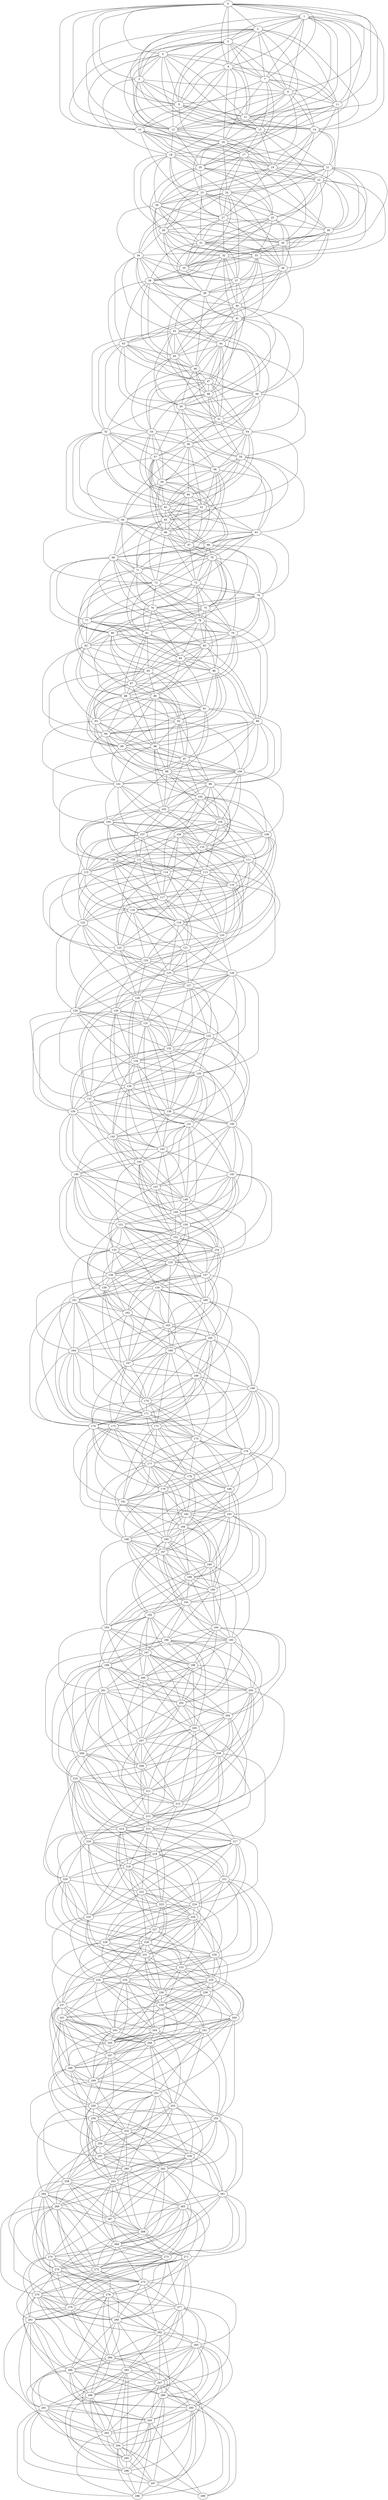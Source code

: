 graph grafoBarabasi_300_13  {
0;
1;
2;
3;
4;
5;
6;
7;
8;
9;
10;
11;
12;
13;
14;
15;
16;
17;
18;
19;
20;
21;
22;
23;
24;
25;
26;
27;
28;
29;
30;
31;
32;
33;
34;
35;
36;
37;
38;
39;
40;
41;
42;
43;
44;
45;
46;
47;
48;
49;
50;
51;
52;
53;
54;
55;
56;
57;
58;
59;
60;
61;
62;
63;
64;
65;
66;
67;
68;
69;
70;
71;
72;
73;
74;
75;
76;
77;
78;
79;
80;
81;
82;
83;
84;
85;
86;
87;
88;
89;
90;
91;
92;
93;
94;
95;
96;
97;
98;
99;
100;
101;
102;
103;
104;
105;
106;
107;
108;
109;
110;
111;
112;
113;
114;
115;
116;
117;
118;
119;
120;
121;
122;
123;
124;
125;
126;
127;
128;
129;
130;
131;
132;
133;
134;
135;
136;
137;
138;
139;
140;
141;
142;
143;
144;
145;
146;
147;
148;
149;
150;
151;
152;
153;
154;
155;
156;
157;
158;
159;
160;
161;
162;
163;
164;
165;
166;
167;
168;
169;
170;
171;
172;
173;
174;
175;
176;
177;
178;
179;
180;
181;
182;
183;
184;
185;
186;
187;
188;
189;
190;
191;
192;
193;
194;
195;
196;
197;
198;
199;
200;
201;
202;
203;
204;
205;
206;
207;
208;
209;
210;
211;
212;
213;
214;
215;
216;
217;
218;
219;
220;
221;
222;
223;
224;
225;
226;
227;
228;
229;
230;
231;
232;
233;
234;
235;
236;
237;
238;
239;
240;
241;
242;
243;
244;
245;
246;
247;
248;
249;
250;
251;
252;
253;
254;
255;
256;
257;
258;
259;
260;
261;
262;
263;
264;
265;
266;
267;
268;
269;
270;
271;
272;
273;
274;
275;
276;
277;
278;
279;
280;
281;
282;
283;
284;
285;
286;
287;
288;
289;
290;
291;
292;
293;
294;
295;
296;
297;
298;
299;
0 -- 1;
0 -- 2;
0 -- 3;
0 -- 4;
0 -- 5;
0 -- 6;
0 -- 7;
0 -- 8;
0 -- 9;
0 -- 10;
0 -- 11;
0 -- 12;
0 -- 13;
1 -- 2;
1 -- 3;
1 -- 5;
1 -- 6;
1 -- 7;
1 -- 8;
1 -- 9;
1 -- 11;
1 -- 12;
1 -- 13;
1 -- 14;
1 -- 15;
2 -- 3;
2 -- 4;
2 -- 5;
2 -- 6;
2 -- 7;
2 -- 8;
2 -- 9;
2 -- 11;
2 -- 12;
2 -- 13;
2 -- 14;
3 -- 4;
3 -- 5;
3 -- 6;
3 -- 7;
3 -- 8;
3 -- 9;
3 -- 10;
3 -- 11;
3 -- 12;
3 -- 13;
4 -- 5;
4 -- 6;
4 -- 7;
4 -- 9;
4 -- 10;
4 -- 12;
4 -- 13;
4 -- 14;
4 -- 15;
4 -- 16;
5 -- 8;
5 -- 9;
5 -- 12;
5 -- 13;
5 -- 14;
5 -- 15;
5 -- 17;
5 -- 18;
6 -- 7;
6 -- 9;
6 -- 10;
6 -- 11;
6 -- 12;
6 -- 13;
6 -- 15;
6 -- 16;
7 -- 8;
7 -- 10;
7 -- 11;
7 -- 14;
7 -- 15;
7 -- 16;
7 -- 17;
8 -- 9;
8 -- 11;
8 -- 12;
8 -- 13;
8 -- 14;
8 -- 16;
8 -- 17;
9 -- 10;
9 -- 12;
9 -- 14;
9 -- 15;
9 -- 17;
10 -- 16;
10 -- 18;
10 -- 19;
10 -- 20;
10 -- 21;
10 -- 22;
10 -- 23;
11 -- 15;
11 -- 16;
11 -- 18;
11 -- 19;
11 -- 20;
11 -- 21;
12 -- 13;
12 -- 14;
12 -- 15;
12 -- 18;
13 -- 16;
13 -- 18;
13 -- 19;
13 -- 20;
14 -- 19;
14 -- 21;
14 -- 22;
14 -- 23;
14 -- 24;
15 -- 17;
15 -- 19;
15 -- 20;
15 -- 21;
15 -- 22;
16 -- 17;
16 -- 19;
16 -- 20;
16 -- 21;
16 -- 23;
16 -- 24;
17 -- 19;
17 -- 20;
17 -- 24;
17 -- 25;
17 -- 26;
17 -- 27;
17 -- 28;
18 -- 20;
18 -- 21;
18 -- 23;
18 -- 24;
18 -- 26;
18 -- 27;
18 -- 29;
18 -- 30;
19 -- 22;
19 -- 26;
19 -- 27;
19 -- 28;
19 -- 29;
19 -- 30;
20 -- 22;
20 -- 23;
20 -- 25;
20 -- 26;
20 -- 28;
20 -- 29;
21 -- 22;
21 -- 23;
21 -- 25;
21 -- 27;
21 -- 28;
21 -- 30;
21 -- 31;
22 -- 24;
22 -- 25;
22 -- 28;
22 -- 30;
22 -- 31;
22 -- 32;
22 -- 33;
23 -- 25;
23 -- 26;
23 -- 27;
23 -- 28;
23 -- 29;
23 -- 30;
23 -- 31;
24 -- 25;
24 -- 26;
24 -- 27;
24 -- 29;
24 -- 34;
24 -- 35;
24 -- 36;
24 -- 37;
25 -- 29;
25 -- 30;
25 -- 31;
25 -- 32;
25 -- 33;
25 -- 35;
25 -- 36;
26 -- 27;
26 -- 30;
26 -- 31;
26 -- 32;
26 -- 33;
26 -- 34;
26 -- 35;
27 -- 28;
27 -- 31;
27 -- 32;
27 -- 34;
27 -- 35;
27 -- 36;
28 -- 30;
28 -- 32;
28 -- 34;
28 -- 35;
28 -- 36;
28 -- 37;
29 -- 30;
29 -- 31;
29 -- 32;
29 -- 33;
29 -- 34;
29 -- 35;
29 -- 37;
30 -- 33;
30 -- 36;
30 -- 38;
30 -- 39;
31 -- 33;
31 -- 35;
31 -- 36;
31 -- 37;
31 -- 38;
31 -- 39;
32 -- 35;
32 -- 36;
32 -- 37;
32 -- 38;
32 -- 39;
32 -- 40;
32 -- 41;
33 -- 35;
33 -- 36;
33 -- 37;
33 -- 38;
33 -- 39;
33 -- 40;
33 -- 41;
34 -- 35;
34 -- 37;
34 -- 38;
34 -- 39;
34 -- 40;
34 -- 42;
34 -- 43;
34 -- 44;
35 -- 37;
35 -- 38;
35 -- 39;
36 -- 37;
36 -- 40;
36 -- 41;
36 -- 42;
36 -- 43;
37 -- 39;
37 -- 40;
37 -- 44;
37 -- 45;
38 -- 39;
38 -- 41;
38 -- 43;
38 -- 44;
38 -- 45;
38 -- 46;
38 -- 47;
39 -- 40;
39 -- 41;
39 -- 42;
39 -- 45;
39 -- 46;
40 -- 41;
40 -- 43;
40 -- 45;
40 -- 46;
40 -- 47;
40 -- 48;
40 -- 49;
41 -- 42;
41 -- 44;
41 -- 45;
41 -- 47;
41 -- 48;
41 -- 49;
41 -- 50;
42 -- 43;
42 -- 44;
42 -- 45;
42 -- 46;
42 -- 48;
42 -- 49;
42 -- 50;
42 -- 51;
42 -- 52;
43 -- 45;
43 -- 46;
43 -- 47;
43 -- 49;
43 -- 50;
43 -- 51;
43 -- 52;
43 -- 53;
44 -- 45;
44 -- 46;
44 -- 47;
44 -- 48;
44 -- 49;
44 -- 51;
44 -- 53;
44 -- 54;
45 -- 46;
45 -- 48;
45 -- 50;
45 -- 51;
45 -- 53;
46 -- 47;
46 -- 48;
46 -- 49;
46 -- 50;
46 -- 51;
46 -- 52;
47 -- 48;
47 -- 49;
47 -- 50;
47 -- 51;
47 -- 53;
47 -- 54;
47 -- 55;
48 -- 50;
48 -- 51;
48 -- 52;
48 -- 53;
48 -- 54;
48 -- 55;
49 -- 50;
49 -- 51;
49 -- 53;
49 -- 54;
49 -- 55;
49 -- 56;
50 -- 51;
50 -- 54;
50 -- 55;
50 -- 56;
50 -- 57;
51 -- 54;
51 -- 55;
51 -- 56;
51 -- 57;
52 -- 56;
52 -- 57;
52 -- 58;
52 -- 59;
52 -- 60;
52 -- 61;
52 -- 62;
52 -- 63;
52 -- 64;
53 -- 56;
53 -- 57;
53 -- 58;
53 -- 59;
53 -- 60;
53 -- 61;
53 -- 62;
54 -- 55;
54 -- 56;
54 -- 58;
54 -- 59;
54 -- 60;
54 -- 61;
54 -- 62;
55 -- 58;
55 -- 60;
55 -- 61;
55 -- 62;
55 -- 63;
55 -- 64;
55 -- 65;
56 -- 57;
56 -- 58;
56 -- 59;
56 -- 60;
56 -- 61;
56 -- 63;
56 -- 64;
57 -- 58;
57 -- 59;
57 -- 60;
57 -- 61;
57 -- 62;
57 -- 64;
57 -- 65;
57 -- 66;
58 -- 59;
58 -- 61;
58 -- 62;
58 -- 63;
58 -- 65;
58 -- 66;
58 -- 67;
59 -- 60;
59 -- 62;
59 -- 64;
59 -- 65;
59 -- 66;
59 -- 67;
59 -- 68;
60 -- 61;
60 -- 62;
60 -- 63;
60 -- 65;
60 -- 66;
60 -- 67;
61 -- 64;
61 -- 65;
61 -- 66;
61 -- 67;
61 -- 68;
62 -- 63;
62 -- 64;
62 -- 65;
62 -- 67;
62 -- 68;
63 -- 68;
63 -- 69;
63 -- 70;
63 -- 71;
63 -- 72;
63 -- 73;
63 -- 74;
64 -- 66;
64 -- 67;
64 -- 69;
64 -- 70;
64 -- 71;
64 -- 72;
65 -- 66;
65 -- 67;
65 -- 68;
65 -- 69;
65 -- 71;
65 -- 72;
66 -- 67;
66 -- 68;
66 -- 69;
66 -- 70;
66 -- 72;
66 -- 73;
67 -- 70;
67 -- 71;
67 -- 73;
67 -- 74;
67 -- 75;
68 -- 69;
68 -- 70;
68 -- 71;
68 -- 72;
68 -- 73;
68 -- 74;
68 -- 75;
69 -- 71;
69 -- 73;
69 -- 75;
69 -- 76;
69 -- 77;
69 -- 78;
69 -- 79;
69 -- 80;
70 -- 71;
70 -- 73;
70 -- 74;
70 -- 75;
70 -- 76;
70 -- 77;
70 -- 78;
70 -- 79;
71 -- 72;
71 -- 76;
71 -- 77;
71 -- 78;
71 -- 80;
71 -- 81;
72 -- 74;
72 -- 75;
72 -- 76;
72 -- 78;
72 -- 80;
72 -- 81;
72 -- 82;
73 -- 74;
73 -- 75;
73 -- 76;
73 -- 77;
73 -- 78;
73 -- 79;
73 -- 81;
74 -- 75;
74 -- 76;
74 -- 79;
74 -- 80;
74 -- 82;
74 -- 83;
74 -- 84;
75 -- 78;
75 -- 79;
75 -- 80;
75 -- 81;
75 -- 82;
75 -- 83;
76 -- 77;
76 -- 79;
76 -- 80;
76 -- 81;
76 -- 82;
76 -- 83;
76 -- 84;
77 -- 79;
77 -- 81;
77 -- 82;
77 -- 83;
77 -- 84;
77 -- 85;
77 -- 86;
77 -- 87;
78 -- 81;
78 -- 83;
78 -- 84;
78 -- 86;
78 -- 87;
78 -- 88;
78 -- 89;
79 -- 83;
79 -- 85;
79 -- 86;
79 -- 87;
79 -- 88;
79 -- 89;
80 -- 82;
80 -- 83;
80 -- 84;
80 -- 85;
80 -- 86;
80 -- 87;
80 -- 88;
81 -- 82;
81 -- 84;
81 -- 85;
81 -- 86;
81 -- 87;
81 -- 88;
82 -- 88;
82 -- 90;
82 -- 91;
82 -- 92;
82 -- 93;
82 -- 94;
83 -- 84;
83 -- 85;
83 -- 86;
83 -- 87;
83 -- 89;
83 -- 90;
84 -- 85;
84 -- 86;
84 -- 88;
84 -- 89;
84 -- 90;
84 -- 91;
85 -- 87;
85 -- 90;
85 -- 91;
85 -- 92;
85 -- 93;
85 -- 94;
85 -- 95;
86 -- 89;
86 -- 91;
86 -- 92;
86 -- 93;
86 -- 94;
86 -- 95;
87 -- 88;
87 -- 90;
87 -- 92;
87 -- 93;
87 -- 95;
87 -- 96;
88 -- 91;
88 -- 92;
88 -- 93;
88 -- 94;
88 -- 95;
88 -- 96;
89 -- 94;
89 -- 95;
89 -- 96;
89 -- 97;
89 -- 98;
89 -- 99;
89 -- 100;
89 -- 101;
90 -- 91;
90 -- 92;
90 -- 93;
90 -- 94;
90 -- 95;
90 -- 96;
90 -- 97;
90 -- 98;
91 -- 92;
91 -- 93;
91 -- 95;
91 -- 97;
91 -- 98;
91 -- 99;
91 -- 100;
92 -- 94;
92 -- 96;
92 -- 97;
92 -- 98;
92 -- 99;
92 -- 100;
93 -- 94;
93 -- 95;
93 -- 96;
93 -- 97;
93 -- 98;
93 -- 101;
94 -- 95;
94 -- 99;
94 -- 100;
94 -- 101;
94 -- 102;
95 -- 97;
95 -- 98;
95 -- 100;
95 -- 101;
96 -- 97;
96 -- 98;
96 -- 100;
96 -- 101;
96 -- 102;
96 -- 103;
96 -- 104;
97 -- 98;
97 -- 99;
97 -- 100;
97 -- 101;
97 -- 102;
97 -- 103;
98 -- 99;
98 -- 102;
98 -- 103;
98 -- 104;
98 -- 105;
99 -- 102;
99 -- 104;
99 -- 105;
99 -- 106;
99 -- 107;
99 -- 108;
99 -- 109;
100 -- 101;
100 -- 103;
100 -- 105;
100 -- 106;
100 -- 107;
100 -- 109;
101 -- 103;
101 -- 104;
101 -- 105;
101 -- 106;
101 -- 107;
101 -- 108;
102 -- 103;
102 -- 105;
102 -- 106;
102 -- 107;
102 -- 109;
102 -- 110;
102 -- 111;
102 -- 112;
103 -- 104;
103 -- 107;
103 -- 108;
103 -- 109;
103 -- 110;
103 -- 111;
103 -- 112;
104 -- 107;
104 -- 108;
104 -- 109;
104 -- 110;
104 -- 112;
104 -- 113;
104 -- 114;
104 -- 115;
105 -- 106;
105 -- 109;
105 -- 110;
105 -- 111;
105 -- 113;
105 -- 114;
105 -- 115;
105 -- 116;
106 -- 108;
106 -- 110;
106 -- 111;
106 -- 112;
106 -- 113;
106 -- 114;
106 -- 116;
106 -- 117;
107 -- 108;
107 -- 110;
107 -- 112;
107 -- 115;
107 -- 116;
107 -- 117;
107 -- 118;
108 -- 113;
108 -- 114;
108 -- 115;
108 -- 116;
108 -- 117;
108 -- 118;
108 -- 119;
109 -- 110;
109 -- 111;
109 -- 113;
109 -- 115;
109 -- 117;
109 -- 118;
109 -- 119;
110 -- 111;
110 -- 114;
110 -- 115;
110 -- 118;
110 -- 119;
110 -- 120;
111 -- 113;
111 -- 114;
111 -- 116;
111 -- 118;
111 -- 119;
111 -- 120;
111 -- 121;
112 -- 113;
112 -- 114;
112 -- 115;
112 -- 116;
112 -- 119;
112 -- 120;
112 -- 121;
112 -- 122;
113 -- 116;
113 -- 120;
113 -- 122;
113 -- 123;
113 -- 124;
113 -- 125;
114 -- 117;
114 -- 120;
114 -- 121;
114 -- 122;
114 -- 123;
114 -- 124;
115 -- 117;
115 -- 118;
115 -- 119;
115 -- 121;
115 -- 122;
115 -- 123;
116 -- 117;
116 -- 120;
116 -- 122;
116 -- 124;
116 -- 125;
116 -- 126;
117 -- 118;
117 -- 119;
117 -- 120;
117 -- 121;
117 -- 122;
117 -- 123;
118 -- 119;
118 -- 121;
118 -- 122;
118 -- 123;
118 -- 124;
118 -- 125;
119 -- 120;
119 -- 123;
119 -- 124;
119 -- 125;
119 -- 126;
120 -- 121;
120 -- 123;
120 -- 125;
120 -- 126;
120 -- 127;
121 -- 124;
121 -- 125;
121 -- 126;
121 -- 127;
121 -- 128;
121 -- 129;
122 -- 123;
122 -- 124;
122 -- 127;
122 -- 128;
122 -- 129;
122 -- 130;
123 -- 124;
123 -- 125;
123 -- 127;
123 -- 128;
123 -- 129;
124 -- 125;
124 -- 126;
124 -- 128;
124 -- 129;
124 -- 130;
125 -- 127;
125 -- 129;
125 -- 130;
125 -- 131;
125 -- 132;
126 -- 127;
126 -- 128;
126 -- 129;
126 -- 131;
126 -- 132;
126 -- 133;
126 -- 134;
126 -- 135;
127 -- 128;
127 -- 130;
127 -- 132;
127 -- 133;
127 -- 134;
127 -- 135;
127 -- 136;
128 -- 130;
128 -- 131;
128 -- 133;
128 -- 134;
128 -- 136;
128 -- 137;
128 -- 138;
129 -- 131;
129 -- 132;
129 -- 133;
129 -- 134;
129 -- 135;
129 -- 136;
129 -- 137;
130 -- 131;
130 -- 132;
130 -- 133;
130 -- 134;
130 -- 136;
130 -- 137;
130 -- 138;
130 -- 139;
131 -- 132;
131 -- 133;
131 -- 134;
131 -- 137;
131 -- 138;
131 -- 139;
131 -- 140;
131 -- 141;
132 -- 133;
132 -- 135;
132 -- 136;
132 -- 138;
132 -- 139;
132 -- 140;
132 -- 141;
133 -- 134;
133 -- 137;
133 -- 138;
133 -- 139;
133 -- 140;
133 -- 141;
134 -- 135;
134 -- 136;
134 -- 138;
134 -- 139;
134 -- 142;
134 -- 143;
135 -- 136;
135 -- 137;
135 -- 138;
135 -- 139;
135 -- 140;
135 -- 141;
135 -- 142;
135 -- 143;
136 -- 137;
136 -- 140;
136 -- 141;
136 -- 142;
136 -- 143;
136 -- 144;
137 -- 138;
137 -- 139;
137 -- 140;
137 -- 142;
137 -- 143;
137 -- 144;
138 -- 140;
138 -- 142;
138 -- 143;
138 -- 144;
138 -- 145;
139 -- 141;
139 -- 142;
139 -- 146;
139 -- 147;
139 -- 148;
139 -- 149;
140 -- 144;
140 -- 145;
140 -- 147;
140 -- 148;
140 -- 149;
140 -- 150;
141 -- 142;
141 -- 143;
141 -- 145;
141 -- 146;
141 -- 147;
141 -- 148;
141 -- 149;
142 -- 143;
142 -- 144;
142 -- 146;
142 -- 147;
142 -- 148;
142 -- 149;
143 -- 144;
143 -- 145;
143 -- 146;
143 -- 147;
143 -- 148;
143 -- 149;
144 -- 146;
144 -- 147;
144 -- 148;
144 -- 149;
144 -- 150;
144 -- 151;
144 -- 152;
145 -- 147;
145 -- 148;
145 -- 149;
145 -- 150;
145 -- 151;
145 -- 152;
145 -- 153;
145 -- 154;
145 -- 155;
146 -- 147;
146 -- 150;
146 -- 151;
146 -- 152;
146 -- 153;
146 -- 154;
146 -- 155;
146 -- 156;
147 -- 148;
147 -- 149;
147 -- 150;
147 -- 152;
147 -- 153;
148 -- 149;
148 -- 150;
148 -- 153;
148 -- 154;
148 -- 155;
149 -- 150;
149 -- 151;
149 -- 152;
149 -- 154;
150 -- 152;
150 -- 153;
150 -- 154;
150 -- 155;
150 -- 156;
150 -- 157;
151 -- 152;
151 -- 153;
151 -- 154;
151 -- 155;
151 -- 156;
151 -- 157;
151 -- 158;
151 -- 159;
151 -- 160;
152 -- 154;
152 -- 156;
152 -- 157;
152 -- 158;
152 -- 159;
152 -- 160;
153 -- 155;
153 -- 156;
153 -- 158;
153 -- 159;
153 -- 160;
153 -- 161;
153 -- 162;
154 -- 155;
154 -- 156;
154 -- 157;
154 -- 158;
154 -- 159;
154 -- 160;
155 -- 156;
155 -- 157;
155 -- 159;
155 -- 161;
155 -- 162;
155 -- 163;
156 -- 159;
156 -- 160;
156 -- 161;
156 -- 162;
156 -- 163;
156 -- 164;
157 -- 158;
157 -- 159;
157 -- 160;
157 -- 161;
157 -- 162;
157 -- 163;
157 -- 164;
157 -- 165;
158 -- 160;
158 -- 161;
158 -- 162;
158 -- 163;
158 -- 165;
158 -- 166;
158 -- 167;
158 -- 168;
159 -- 162;
159 -- 163;
159 -- 164;
159 -- 166;
159 -- 167;
159 -- 168;
160 -- 163;
160 -- 165;
160 -- 166;
160 -- 167;
160 -- 168;
160 -- 169;
161 -- 162;
161 -- 164;
161 -- 169;
161 -- 170;
161 -- 171;
161 -- 172;
161 -- 173;
161 -- 174;
162 -- 163;
162 -- 164;
162 -- 165;
162 -- 166;
162 -- 167;
162 -- 170;
163 -- 164;
163 -- 165;
163 -- 166;
163 -- 167;
163 -- 168;
163 -- 169;
164 -- 167;
164 -- 170;
164 -- 171;
164 -- 172;
164 -- 173;
164 -- 174;
164 -- 175;
165 -- 166;
165 -- 167;
165 -- 168;
165 -- 169;
165 -- 170;
165 -- 171;
165 -- 173;
165 -- 174;
166 -- 167;
166 -- 170;
166 -- 171;
166 -- 172;
166 -- 173;
166 -- 175;
166 -- 176;
167 -- 168;
167 -- 170;
167 -- 171;
167 -- 173;
167 -- 174;
168 -- 169;
168 -- 170;
168 -- 171;
168 -- 172;
168 -- 174;
168 -- 175;
168 -- 176;
169 -- 170;
169 -- 172;
169 -- 173;
169 -- 176;
169 -- 177;
169 -- 178;
169 -- 179;
169 -- 180;
170 -- 171;
170 -- 172;
170 -- 174;
170 -- 175;
170 -- 176;
171 -- 172;
171 -- 173;
171 -- 174;
171 -- 175;
171 -- 176;
171 -- 178;
172 -- 175;
172 -- 177;
172 -- 178;
172 -- 179;
172 -- 180;
172 -- 181;
173 -- 177;
173 -- 179;
173 -- 180;
173 -- 181;
173 -- 182;
173 -- 183;
174 -- 175;
174 -- 177;
174 -- 178;
174 -- 179;
174 -- 180;
174 -- 181;
175 -- 176;
175 -- 178;
175 -- 179;
175 -- 180;
175 -- 181;
175 -- 182;
176 -- 177;
176 -- 178;
176 -- 180;
176 -- 181;
176 -- 182;
176 -- 183;
176 -- 184;
177 -- 178;
177 -- 179;
177 -- 181;
177 -- 182;
177 -- 183;
177 -- 184;
177 -- 185;
177 -- 186;
178 -- 179;
178 -- 180;
178 -- 181;
178 -- 182;
178 -- 183;
178 -- 184;
179 -- 181;
179 -- 182;
179 -- 183;
179 -- 184;
179 -- 185;
179 -- 186;
180 -- 183;
180 -- 185;
180 -- 186;
180 -- 187;
180 -- 188;
180 -- 189;
181 -- 182;
181 -- 184;
181 -- 185;
181 -- 186;
181 -- 187;
182 -- 184;
182 -- 185;
182 -- 186;
182 -- 188;
182 -- 190;
182 -- 191;
183 -- 184;
183 -- 185;
183 -- 187;
183 -- 188;
183 -- 189;
183 -- 190;
183 -- 191;
184 -- 185;
184 -- 186;
184 -- 187;
184 -- 188;
184 -- 189;
184 -- 190;
185 -- 187;
185 -- 188;
185 -- 189;
185 -- 190;
185 -- 191;
185 -- 192;
186 -- 187;
186 -- 188;
186 -- 189;
186 -- 190;
186 -- 191;
186 -- 193;
186 -- 194;
187 -- 188;
187 -- 189;
187 -- 190;
187 -- 191;
187 -- 192;
187 -- 193;
187 -- 195;
188 -- 189;
188 -- 190;
188 -- 192;
188 -- 193;
188 -- 194;
188 -- 195;
189 -- 190;
189 -- 191;
189 -- 192;
189 -- 193;
189 -- 194;
189 -- 195;
190 -- 191;
190 -- 193;
190 -- 194;
190 -- 195;
190 -- 196;
191 -- 192;
191 -- 193;
191 -- 194;
191 -- 195;
191 -- 196;
191 -- 197;
192 -- 193;
192 -- 195;
192 -- 196;
192 -- 197;
192 -- 198;
192 -- 199;
192 -- 200;
192 -- 201;
193 -- 196;
193 -- 197;
193 -- 198;
193 -- 199;
193 -- 200;
193 -- 201;
194 -- 195;
194 -- 196;
194 -- 198;
194 -- 200;
194 -- 201;
194 -- 202;
194 -- 203;
194 -- 204;
195 -- 198;
195 -- 199;
195 -- 200;
195 -- 202;
195 -- 203;
195 -- 204;
196 -- 197;
196 -- 198;
196 -- 199;
196 -- 202;
196 -- 203;
196 -- 204;
196 -- 205;
196 -- 206;
197 -- 198;
197 -- 199;
197 -- 200;
197 -- 201;
197 -- 202;
197 -- 203;
197 -- 204;
197 -- 205;
197 -- 206;
198 -- 200;
198 -- 202;
198 -- 203;
198 -- 205;
198 -- 206;
198 -- 207;
198 -- 208;
199 -- 200;
199 -- 202;
199 -- 203;
199 -- 204;
199 -- 206;
199 -- 207;
199 -- 209;
199 -- 210;
200 -- 201;
200 -- 203;
200 -- 204;
200 -- 207;
200 -- 208;
200 -- 209;
201 -- 202;
201 -- 205;
201 -- 206;
201 -- 207;
201 -- 209;
201 -- 210;
201 -- 211;
201 -- 212;
202 -- 204;
202 -- 205;
202 -- 206;
202 -- 207;
202 -- 208;
202 -- 209;
203 -- 207;
203 -- 208;
203 -- 210;
203 -- 211;
203 -- 212;
203 -- 213;
204 -- 205;
204 -- 208;
204 -- 209;
204 -- 211;
204 -- 212;
204 -- 213;
205 -- 207;
205 -- 209;
205 -- 211;
205 -- 212;
205 -- 213;
205 -- 214;
205 -- 215;
206 -- 209;
206 -- 211;
206 -- 212;
206 -- 213;
206 -- 214;
206 -- 215;
206 -- 216;
207 -- 208;
207 -- 209;
207 -- 210;
207 -- 211;
207 -- 212;
207 -- 213;
208 -- 209;
208 -- 211;
208 -- 212;
208 -- 213;
208 -- 215;
208 -- 217;
208 -- 218;
209 -- 210;
209 -- 211;
209 -- 212;
209 -- 213;
210 -- 211;
210 -- 214;
210 -- 215;
210 -- 216;
210 -- 217;
210 -- 218;
210 -- 219;
210 -- 220;
211 -- 212;
211 -- 213;
211 -- 214;
211 -- 216;
212 -- 213;
212 -- 214;
212 -- 217;
212 -- 218;
213 -- 214;
213 -- 215;
213 -- 216;
213 -- 217;
214 -- 217;
214 -- 218;
214 -- 219;
214 -- 220;
214 -- 221;
214 -- 222;
214 -- 223;
215 -- 216;
215 -- 219;
215 -- 220;
215 -- 221;
215 -- 222;
215 -- 223;
215 -- 224;
215 -- 225;
216 -- 218;
216 -- 219;
216 -- 220;
216 -- 221;
216 -- 223;
216 -- 224;
216 -- 225;
216 -- 226;
217 -- 218;
217 -- 219;
217 -- 221;
217 -- 222;
217 -- 223;
217 -- 224;
217 -- 225;
217 -- 227;
218 -- 219;
218 -- 220;
218 -- 221;
218 -- 223;
218 -- 224;
218 -- 225;
218 -- 226;
219 -- 220;
219 -- 222;
219 -- 223;
219 -- 224;
219 -- 225;
219 -- 226;
219 -- 227;
220 -- 222;
220 -- 225;
220 -- 227;
220 -- 228;
220 -- 229;
220 -- 230;
220 -- 231;
221 -- 222;
221 -- 224;
221 -- 229;
221 -- 230;
221 -- 231;
221 -- 232;
221 -- 233;
221 -- 234;
222 -- 223;
222 -- 224;
222 -- 225;
222 -- 226;
222 -- 227;
222 -- 228;
222 -- 229;
223 -- 226;
223 -- 227;
223 -- 228;
223 -- 229;
223 -- 230;
223 -- 231;
224 -- 225;
224 -- 226;
224 -- 227;
224 -- 229;
224 -- 230;
224 -- 231;
225 -- 231;
225 -- 232;
225 -- 233;
225 -- 234;
225 -- 235;
226 -- 227;
226 -- 228;
226 -- 229;
226 -- 230;
226 -- 233;
226 -- 234;
226 -- 235;
227 -- 228;
227 -- 229;
227 -- 231;
227 -- 232;
227 -- 233;
227 -- 235;
228 -- 230;
228 -- 231;
228 -- 232;
228 -- 233;
228 -- 234;
228 -- 235;
228 -- 236;
228 -- 237;
229 -- 231;
229 -- 232;
229 -- 233;
229 -- 234;
229 -- 236;
229 -- 237;
230 -- 232;
230 -- 233;
230 -- 235;
230 -- 236;
230 -- 237;
230 -- 238;
230 -- 239;
231 -- 236;
231 -- 237;
231 -- 238;
231 -- 239;
231 -- 240;
232 -- 238;
232 -- 239;
232 -- 241;
232 -- 242;
232 -- 243;
232 -- 244;
232 -- 245;
233 -- 234;
233 -- 235;
233 -- 236;
233 -- 238;
233 -- 239;
233 -- 240;
234 -- 236;
234 -- 237;
234 -- 239;
234 -- 241;
234 -- 243;
234 -- 244;
234 -- 245;
235 -- 236;
235 -- 238;
235 -- 239;
235 -- 240;
235 -- 242;
235 -- 243;
235 -- 244;
236 -- 239;
236 -- 240;
236 -- 242;
236 -- 243;
236 -- 244;
236 -- 245;
237 -- 241;
237 -- 243;
237 -- 244;
237 -- 245;
237 -- 246;
237 -- 247;
237 -- 248;
237 -- 249;
238 -- 239;
238 -- 240;
238 -- 241;
238 -- 242;
238 -- 243;
238 -- 244;
238 -- 245;
238 -- 246;
239 -- 241;
239 -- 242;
239 -- 245;
239 -- 246;
239 -- 247;
240 -- 242;
240 -- 243;
240 -- 245;
240 -- 246;
240 -- 248;
240 -- 250;
240 -- 251;
240 -- 252;
241 -- 243;
241 -- 245;
241 -- 246;
241 -- 247;
241 -- 248;
241 -- 249;
241 -- 250;
241 -- 251;
242 -- 245;
242 -- 247;
242 -- 249;
242 -- 250;
242 -- 251;
242 -- 252;
242 -- 253;
243 -- 245;
243 -- 246;
243 -- 247;
243 -- 249;
243 -- 250;
244 -- 245;
244 -- 246;
244 -- 247;
244 -- 248;
244 -- 249;
244 -- 252;
244 -- 253;
245 -- 247;
245 -- 248;
246 -- 247;
246 -- 248;
246 -- 249;
246 -- 251;
246 -- 252;
246 -- 253;
247 -- 248;
247 -- 249;
247 -- 250;
247 -- 252;
247 -- 254;
248 -- 249;
248 -- 250;
248 -- 251;
248 -- 254;
248 -- 255;
248 -- 256;
249 -- 251;
249 -- 253;
249 -- 255;
249 -- 256;
249 -- 257;
250 -- 252;
250 -- 254;
250 -- 255;
250 -- 257;
250 -- 258;
250 -- 259;
250 -- 260;
251 -- 253;
251 -- 254;
251 -- 255;
251 -- 256;
251 -- 257;
251 -- 259;
251 -- 260;
252 -- 255;
252 -- 257;
252 -- 258;
252 -- 259;
252 -- 260;
252 -- 261;
252 -- 262;
253 -- 254;
253 -- 255;
253 -- 256;
253 -- 257;
253 -- 258;
253 -- 259;
253 -- 261;
253 -- 262;
254 -- 255;
254 -- 256;
254 -- 257;
254 -- 260;
254 -- 261;
254 -- 262;
254 -- 263;
254 -- 264;
255 -- 256;
255 -- 258;
255 -- 259;
255 -- 260;
255 -- 262;
255 -- 263;
256 -- 257;
256 -- 258;
256 -- 259;
256 -- 260;
256 -- 261;
256 -- 263;
256 -- 264;
257 -- 258;
257 -- 260;
257 -- 261;
257 -- 262;
257 -- 263;
257 -- 264;
258 -- 264;
258 -- 265;
258 -- 266;
258 -- 267;
258 -- 268;
258 -- 269;
258 -- 270;
259 -- 260;
259 -- 261;
259 -- 262;
259 -- 263;
259 -- 265;
259 -- 266;
259 -- 267;
260 -- 263;
260 -- 265;
260 -- 266;
260 -- 267;
260 -- 268;
261 -- 265;
261 -- 268;
261 -- 269;
261 -- 270;
261 -- 271;
261 -- 272;
261 -- 273;
262 -- 263;
262 -- 266;
262 -- 267;
262 -- 268;
262 -- 269;
262 -- 272;
262 -- 273;
263 -- 264;
263 -- 265;
263 -- 267;
263 -- 268;
263 -- 269;
263 -- 270;
264 -- 266;
264 -- 267;
264 -- 268;
264 -- 270;
264 -- 272;
264 -- 273;
264 -- 274;
264 -- 275;
265 -- 267;
265 -- 268;
265 -- 269;
265 -- 271;
265 -- 272;
265 -- 273;
265 -- 274;
265 -- 275;
266 -- 267;
266 -- 272;
266 -- 274;
266 -- 275;
266 -- 276;
266 -- 277;
266 -- 278;
266 -- 279;
267 -- 268;
267 -- 269;
267 -- 270;
267 -- 271;
267 -- 273;
268 -- 269;
268 -- 271;
268 -- 272;
268 -- 273;
268 -- 274;
269 -- 270;
269 -- 271;
269 -- 272;
269 -- 273;
269 -- 274;
269 -- 275;
270 -- 272;
270 -- 274;
270 -- 275;
270 -- 276;
270 -- 278;
270 -- 279;
270 -- 280;
271 -- 272;
271 -- 276;
271 -- 277;
271 -- 278;
271 -- 279;
271 -- 280;
271 -- 281;
271 -- 282;
272 -- 275;
272 -- 278;
272 -- 279;
272 -- 281;
273 -- 274;
273 -- 275;
273 -- 276;
273 -- 277;
273 -- 279;
273 -- 280;
274 -- 276;
274 -- 278;
274 -- 279;
274 -- 280;
274 -- 281;
274 -- 282;
275 -- 277;
275 -- 278;
275 -- 280;
275 -- 281;
275 -- 282;
275 -- 283;
276 -- 277;
276 -- 279;
276 -- 280;
276 -- 281;
276 -- 282;
276 -- 284;
276 -- 285;
276 -- 286;
277 -- 280;
277 -- 282;
277 -- 283;
277 -- 284;
277 -- 285;
277 -- 286;
277 -- 287;
277 -- 288;
278 -- 279;
278 -- 281;
278 -- 282;
278 -- 283;
278 -- 284;
278 -- 285;
278 -- 286;
279 -- 280;
279 -- 281;
279 -- 284;
279 -- 287;
279 -- 288;
280 -- 282;
280 -- 284;
280 -- 286;
280 -- 287;
280 -- 288;
281 -- 286;
281 -- 289;
281 -- 290;
281 -- 291;
281 -- 292;
281 -- 293;
282 -- 283;
282 -- 284;
282 -- 285;
282 -- 287;
282 -- 289;
282 -- 290;
283 -- 284;
283 -- 285;
283 -- 287;
283 -- 288;
283 -- 289;
283 -- 290;
283 -- 291;
283 -- 292;
283 -- 293;
284 -- 286;
284 -- 288;
284 -- 289;
284 -- 290;
284 -- 291;
284 -- 292;
285 -- 287;
285 -- 288;
285 -- 291;
285 -- 292;
285 -- 294;
285 -- 295;
285 -- 296;
285 -- 297;
286 -- 287;
286 -- 288;
286 -- 289;
286 -- 290;
286 -- 291;
286 -- 293;
286 -- 294;
287 -- 288;
287 -- 289;
287 -- 290;
287 -- 292;
287 -- 293;
287 -- 294;
288 -- 291;
288 -- 292;
288 -- 294;
288 -- 295;
288 -- 296;
289 -- 290;
289 -- 293;
289 -- 295;
289 -- 296;
289 -- 297;
289 -- 298;
289 -- 299;
290 -- 293;
290 -- 294;
290 -- 296;
290 -- 297;
290 -- 298;
290 -- 299;
291 -- 292;
291 -- 293;
291 -- 294;
291 -- 295;
291 -- 296;
291 -- 297;
291 -- 298;
292 -- 294;
292 -- 295;
292 -- 298;
293 -- 292;
293 -- 295;
293 -- 296;
293 -- 298;
293 -- 299;
294 -- 295;
294 -- 296;
294 -- 297;
294 -- 298;
294 -- 299;
295 -- 296;
295 -- 297;
296 -- 297;
296 -- 298;
297 -- 298;
297 -- 299;
}